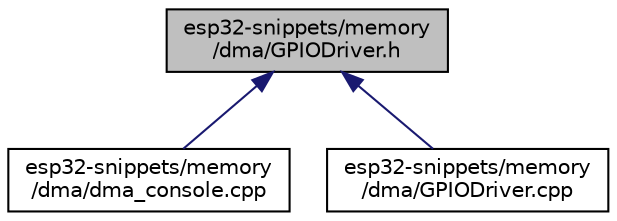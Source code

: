 digraph "esp32-snippets/memory/dma/GPIODriver.h"
{
  edge [fontname="Helvetica",fontsize="10",labelfontname="Helvetica",labelfontsize="10"];
  node [fontname="Helvetica",fontsize="10",shape=record];
  Node1 [label="esp32-snippets/memory\l/dma/GPIODriver.h",height=0.2,width=0.4,color="black", fillcolor="grey75", style="filled", fontcolor="black"];
  Node1 -> Node2 [dir="back",color="midnightblue",fontsize="10",style="solid",fontname="Helvetica"];
  Node2 [label="esp32-snippets/memory\l/dma/dma_console.cpp",height=0.2,width=0.4,color="black", fillcolor="white", style="filled",URL="$dma__console_8cpp.html"];
  Node1 -> Node3 [dir="back",color="midnightblue",fontsize="10",style="solid",fontname="Helvetica"];
  Node3 [label="esp32-snippets/memory\l/dma/GPIODriver.cpp",height=0.2,width=0.4,color="black", fillcolor="white", style="filled",URL="$_g_p_i_o_driver_8cpp.html"];
}
